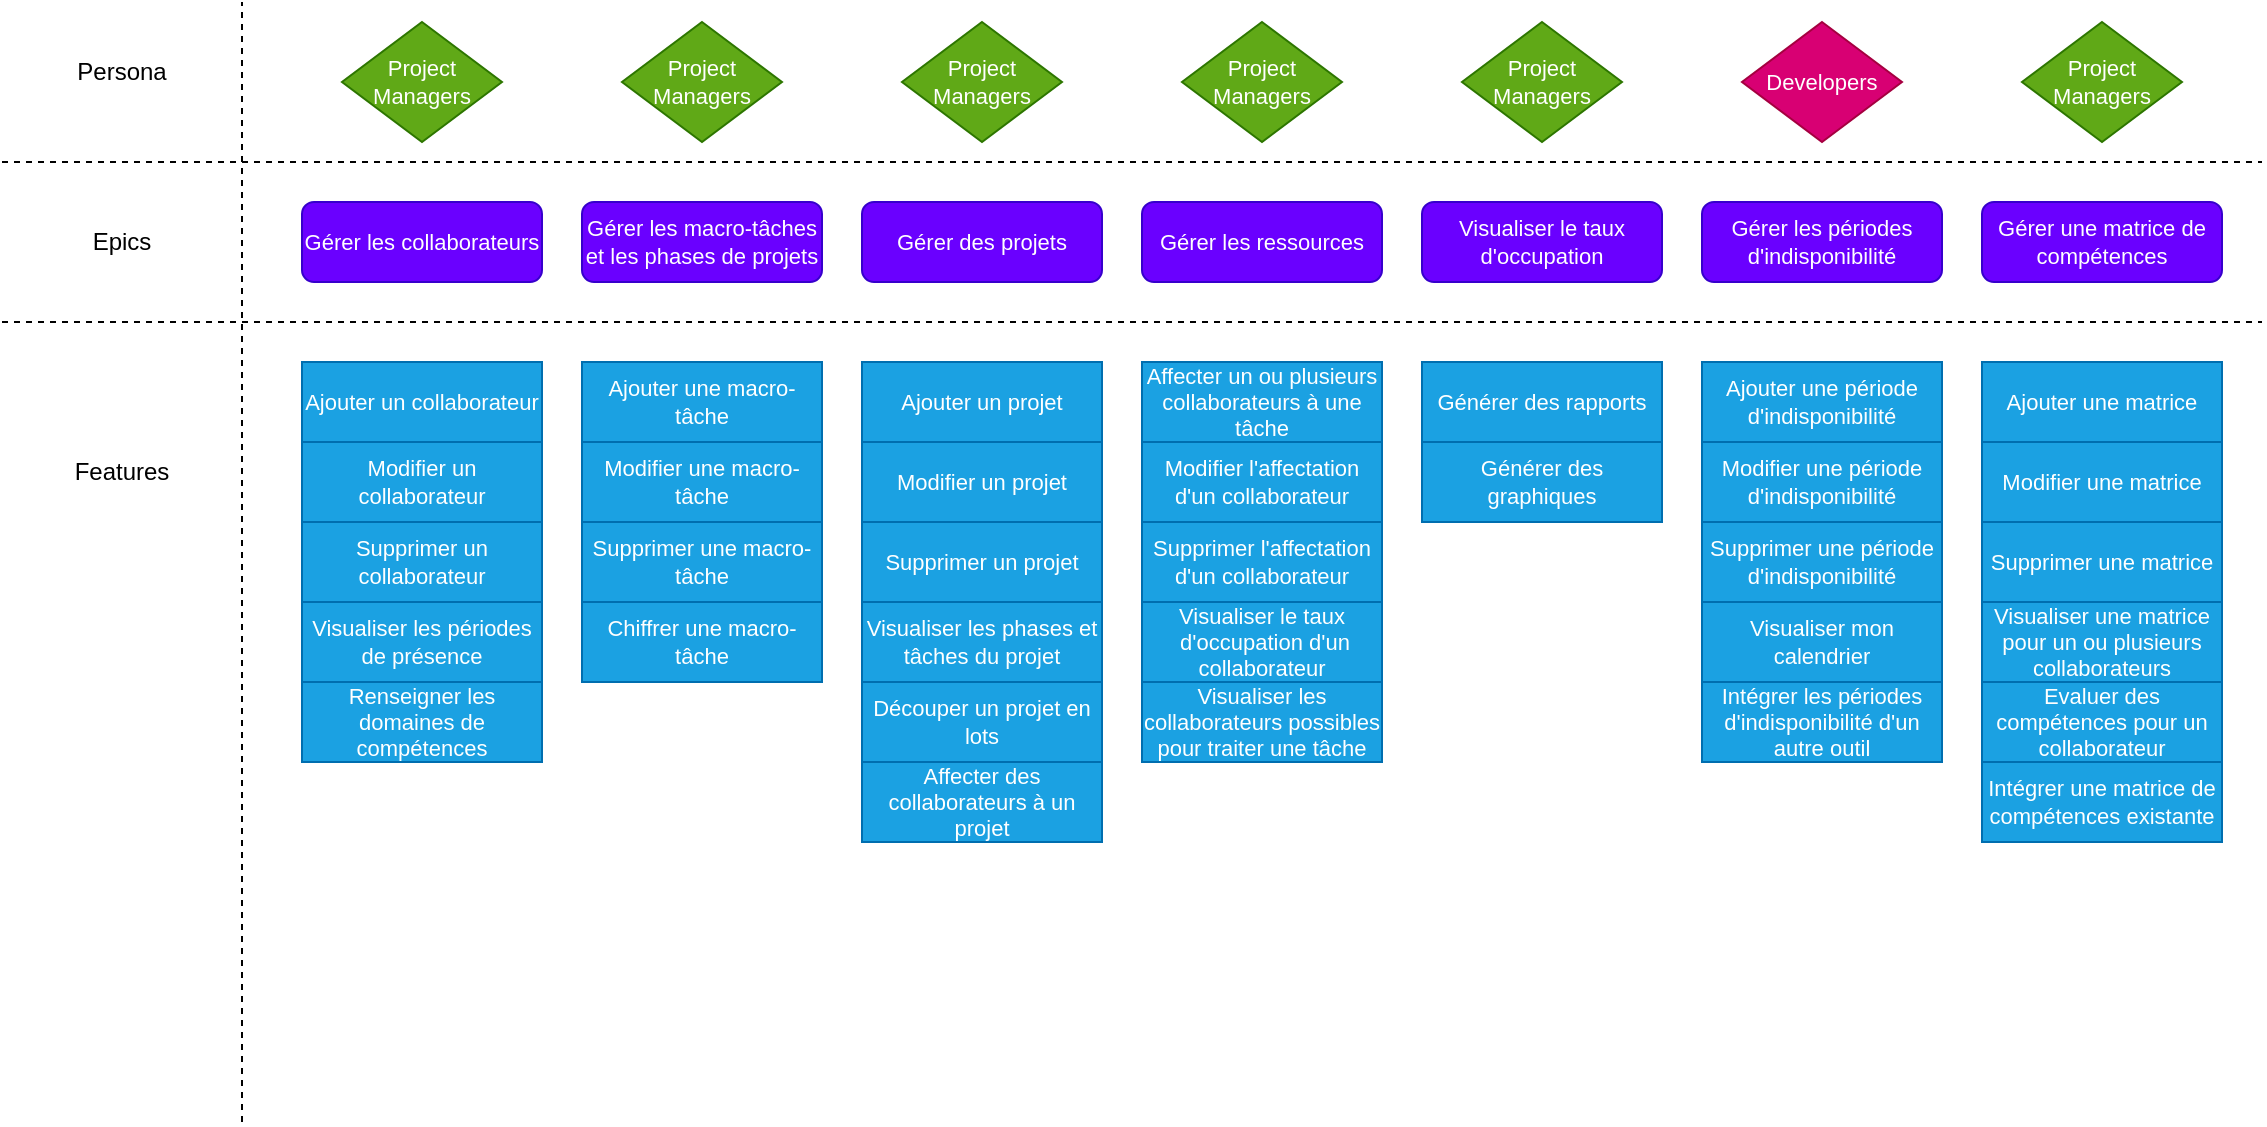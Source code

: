 <mxfile version="24.4.13" type="device">
  <diagram name="Page-1" id="1nS4NEEEwvPvnncqgwGQ">
    <mxGraphModel dx="1195" dy="643" grid="1" gridSize="10" guides="1" tooltips="1" connect="1" arrows="1" fold="1" page="1" pageScale="1" pageWidth="827" pageHeight="1169" math="0" shadow="0">
      <root>
        <mxCell id="0" />
        <mxCell id="1" parent="0" />
        <mxCell id="nnZAGek7UsCm-qJiRKqu-2" value="" style="endArrow=none;dashed=1;html=1;rounded=0;" edge="1" parent="1">
          <mxGeometry width="50" height="50" relative="1" as="geometry">
            <mxPoint x="120" y="600" as="sourcePoint" />
            <mxPoint x="120" y="40" as="targetPoint" />
          </mxGeometry>
        </mxCell>
        <mxCell id="nnZAGek7UsCm-qJiRKqu-3" value="Persona" style="text;html=1;align=center;verticalAlign=middle;whiteSpace=wrap;rounded=0;" vertex="1" parent="1">
          <mxGeometry x="30" y="60" width="60" height="30" as="geometry" />
        </mxCell>
        <mxCell id="nnZAGek7UsCm-qJiRKqu-4" value="Epics" style="text;html=1;align=center;verticalAlign=middle;whiteSpace=wrap;rounded=0;" vertex="1" parent="1">
          <mxGeometry x="30" y="145" width="60" height="30" as="geometry" />
        </mxCell>
        <mxCell id="nnZAGek7UsCm-qJiRKqu-6" value="Features" style="text;html=1;align=center;verticalAlign=middle;whiteSpace=wrap;rounded=0;" vertex="1" parent="1">
          <mxGeometry x="30" y="260" width="60" height="30" as="geometry" />
        </mxCell>
        <mxCell id="nnZAGek7UsCm-qJiRKqu-18" value="Gérer les collaborateurs" style="rounded=1;whiteSpace=wrap;html=1;fontSize=11;fillColor=#6a00ff;strokeColor=#3700CC;fontColor=#ffffff;" vertex="1" parent="1">
          <mxGeometry x="150" y="140" width="120" height="40" as="geometry" />
        </mxCell>
        <mxCell id="nnZAGek7UsCm-qJiRKqu-20" value="Gérer les macro-tâches et les phases de projets" style="rounded=1;whiteSpace=wrap;html=1;fontSize=11;fillColor=#6a00ff;strokeColor=#3700CC;fontColor=#ffffff;" vertex="1" parent="1">
          <mxGeometry x="290" y="140" width="120" height="40" as="geometry" />
        </mxCell>
        <mxCell id="nnZAGek7UsCm-qJiRKqu-21" value="" style="endArrow=none;dashed=1;html=1;rounded=0;" edge="1" parent="1">
          <mxGeometry width="50" height="50" relative="1" as="geometry">
            <mxPoint y="120" as="sourcePoint" />
            <mxPoint x="1130" y="120" as="targetPoint" />
          </mxGeometry>
        </mxCell>
        <mxCell id="nnZAGek7UsCm-qJiRKqu-22" value="" style="endArrow=none;dashed=1;html=1;rounded=0;" edge="1" parent="1">
          <mxGeometry width="50" height="50" relative="1" as="geometry">
            <mxPoint y="200" as="sourcePoint" />
            <mxPoint x="1130" y="200" as="targetPoint" />
          </mxGeometry>
        </mxCell>
        <mxCell id="nnZAGek7UsCm-qJiRKqu-23" value="Gérer des projets" style="rounded=1;whiteSpace=wrap;html=1;fontSize=11;fillColor=#6a00ff;strokeColor=#3700CC;fontColor=#ffffff;" vertex="1" parent="1">
          <mxGeometry x="430" y="140" width="120" height="40" as="geometry" />
        </mxCell>
        <mxCell id="nnZAGek7UsCm-qJiRKqu-24" value="Gérer les ressources" style="rounded=1;whiteSpace=wrap;html=1;fontSize=11;fillColor=#6a00ff;strokeColor=#3700CC;fontColor=#ffffff;" vertex="1" parent="1">
          <mxGeometry x="570" y="140" width="120" height="40" as="geometry" />
        </mxCell>
        <mxCell id="nnZAGek7UsCm-qJiRKqu-25" value="Visualiser le taux d&#39;occupation" style="rounded=1;whiteSpace=wrap;html=1;fontSize=11;fillColor=#6a00ff;strokeColor=#3700CC;fontColor=#ffffff;" vertex="1" parent="1">
          <mxGeometry x="710" y="140" width="120" height="40" as="geometry" />
        </mxCell>
        <mxCell id="nnZAGek7UsCm-qJiRKqu-26" value="Gérer les périodes d&#39;indisponibilité" style="rounded=1;whiteSpace=wrap;html=1;fontSize=11;fillColor=#6a00ff;strokeColor=#3700CC;fontColor=#ffffff;" vertex="1" parent="1">
          <mxGeometry x="850" y="140" width="120" height="40" as="geometry" />
        </mxCell>
        <mxCell id="nnZAGek7UsCm-qJiRKqu-29" value="Project&lt;div style=&quot;font-size: 11px;&quot;&gt;Managers&lt;/div&gt;" style="rhombus;whiteSpace=wrap;html=1;fontSize=11;fillColor=#60a917;strokeColor=#2D7600;fontColor=#ffffff;" vertex="1" parent="1">
          <mxGeometry x="170" y="50" width="80" height="60" as="geometry" />
        </mxCell>
        <mxCell id="nnZAGek7UsCm-qJiRKqu-31" value="Project&lt;div style=&quot;font-size: 11px;&quot;&gt;Managers&lt;/div&gt;" style="rhombus;whiteSpace=wrap;html=1;fontSize=11;fillColor=#60a917;strokeColor=#2D7600;fontColor=#ffffff;" vertex="1" parent="1">
          <mxGeometry x="310" y="50" width="80" height="60" as="geometry" />
        </mxCell>
        <mxCell id="nnZAGek7UsCm-qJiRKqu-34" value="Developers" style="rhombus;whiteSpace=wrap;html=1;fontSize=11;fillColor=#d80073;strokeColor=#A50040;fontColor=#ffffff;" vertex="1" parent="1">
          <mxGeometry x="870" y="50" width="80" height="60" as="geometry" />
        </mxCell>
        <mxCell id="nnZAGek7UsCm-qJiRKqu-35" value="Project&lt;div style=&quot;font-size: 11px;&quot;&gt;Managers&lt;/div&gt;" style="rhombus;whiteSpace=wrap;html=1;fontSize=11;fillColor=#60a917;strokeColor=#2D7600;fontColor=#ffffff;" vertex="1" parent="1">
          <mxGeometry x="450" y="50" width="80" height="60" as="geometry" />
        </mxCell>
        <mxCell id="nnZAGek7UsCm-qJiRKqu-36" value="Project&lt;div style=&quot;font-size: 11px;&quot;&gt;Managers&lt;/div&gt;" style="rhombus;whiteSpace=wrap;html=1;fontSize=11;fillColor=#60a917;strokeColor=#2D7600;fontColor=#ffffff;" vertex="1" parent="1">
          <mxGeometry x="590" y="50" width="80" height="60" as="geometry" />
        </mxCell>
        <mxCell id="nnZAGek7UsCm-qJiRKqu-37" value="Project&lt;div style=&quot;font-size: 11px;&quot;&gt;Managers&lt;/div&gt;" style="rhombus;whiteSpace=wrap;html=1;fontSize=11;fillColor=#60a917;strokeColor=#2D7600;fontColor=#ffffff;" vertex="1" parent="1">
          <mxGeometry x="730" y="50" width="80" height="60" as="geometry" />
        </mxCell>
        <mxCell id="nnZAGek7UsCm-qJiRKqu-40" value="Ajouter un collaborateur" style="rounded=0;whiteSpace=wrap;html=1;fontSize=11;fillColor=#1ba1e2;fontColor=#ffffff;strokeColor=#006EAF;" vertex="1" parent="1">
          <mxGeometry x="150" y="220" width="120" height="40" as="geometry" />
        </mxCell>
        <mxCell id="nnZAGek7UsCm-qJiRKqu-42" value="Modifier un collaborateur" style="rounded=0;whiteSpace=wrap;html=1;fontSize=11;fillColor=#1ba1e2;fontColor=#ffffff;strokeColor=#006EAF;" vertex="1" parent="1">
          <mxGeometry x="150" y="260" width="120" height="40" as="geometry" />
        </mxCell>
        <mxCell id="nnZAGek7UsCm-qJiRKqu-43" value="Supprimer un collaborateur" style="rounded=0;whiteSpace=wrap;html=1;fontSize=11;fillColor=#1ba1e2;fontColor=#ffffff;strokeColor=#006EAF;" vertex="1" parent="1">
          <mxGeometry x="150" y="300" width="120" height="40" as="geometry" />
        </mxCell>
        <mxCell id="nnZAGek7UsCm-qJiRKqu-44" value="Visualiser les périodes de présence" style="rounded=0;whiteSpace=wrap;html=1;fontSize=11;fillColor=#1ba1e2;fontColor=#ffffff;strokeColor=#006EAF;" vertex="1" parent="1">
          <mxGeometry x="150" y="340" width="120" height="40" as="geometry" />
        </mxCell>
        <mxCell id="nnZAGek7UsCm-qJiRKqu-49" value="Ajouter une macro-tâche" style="rounded=0;whiteSpace=wrap;html=1;fontSize=11;fillColor=#1ba1e2;fontColor=#ffffff;strokeColor=#006EAF;" vertex="1" parent="1">
          <mxGeometry x="290" y="220" width="120" height="40" as="geometry" />
        </mxCell>
        <mxCell id="nnZAGek7UsCm-qJiRKqu-50" value="Modifier une macro-tâche" style="rounded=0;whiteSpace=wrap;html=1;fontSize=11;fillColor=#1ba1e2;fontColor=#ffffff;strokeColor=#006EAF;" vertex="1" parent="1">
          <mxGeometry x="290" y="260" width="120" height="40" as="geometry" />
        </mxCell>
        <mxCell id="nnZAGek7UsCm-qJiRKqu-51" value="Supprimer une macro-tâche" style="rounded=0;whiteSpace=wrap;html=1;fontSize=11;fillColor=#1ba1e2;fontColor=#ffffff;strokeColor=#006EAF;" vertex="1" parent="1">
          <mxGeometry x="290" y="300" width="120" height="40" as="geometry" />
        </mxCell>
        <mxCell id="nnZAGek7UsCm-qJiRKqu-52" value="Chiffrer une macro-tâche" style="rounded=0;whiteSpace=wrap;html=1;fontSize=11;fillColor=#1ba1e2;fontColor=#ffffff;strokeColor=#006EAF;" vertex="1" parent="1">
          <mxGeometry x="290" y="340" width="120" height="40" as="geometry" />
        </mxCell>
        <mxCell id="nnZAGek7UsCm-qJiRKqu-53" value="Ajouter un projet" style="rounded=0;whiteSpace=wrap;html=1;fontSize=11;fillColor=#1ba1e2;fontColor=#ffffff;strokeColor=#006EAF;" vertex="1" parent="1">
          <mxGeometry x="430" y="220" width="120" height="40" as="geometry" />
        </mxCell>
        <mxCell id="nnZAGek7UsCm-qJiRKqu-54" value="Modifier un projet" style="rounded=0;whiteSpace=wrap;html=1;fontSize=11;fillColor=#1ba1e2;fontColor=#ffffff;strokeColor=#006EAF;" vertex="1" parent="1">
          <mxGeometry x="430" y="260" width="120" height="40" as="geometry" />
        </mxCell>
        <mxCell id="nnZAGek7UsCm-qJiRKqu-55" value="Supprimer un projet" style="rounded=0;whiteSpace=wrap;html=1;fontSize=11;fillColor=#1ba1e2;fontColor=#ffffff;strokeColor=#006EAF;" vertex="1" parent="1">
          <mxGeometry x="430" y="300" width="120" height="40" as="geometry" />
        </mxCell>
        <mxCell id="nnZAGek7UsCm-qJiRKqu-56" value="Visualiser les phases et tâches du projet" style="rounded=0;whiteSpace=wrap;html=1;fontSize=11;fillColor=#1ba1e2;fontColor=#ffffff;strokeColor=#006EAF;" vertex="1" parent="1">
          <mxGeometry x="430" y="340" width="120" height="40" as="geometry" />
        </mxCell>
        <mxCell id="nnZAGek7UsCm-qJiRKqu-57" value="Découper un projet en lots" style="rounded=0;whiteSpace=wrap;html=1;fontSize=11;fillColor=#1ba1e2;fontColor=#ffffff;strokeColor=#006EAF;" vertex="1" parent="1">
          <mxGeometry x="430" y="380" width="120" height="40" as="geometry" />
        </mxCell>
        <mxCell id="nnZAGek7UsCm-qJiRKqu-58" value="Affecter un ou plusieurs collaborateurs à une tâche" style="rounded=0;whiteSpace=wrap;html=1;fontSize=11;fillColor=#1ba1e2;fontColor=#ffffff;strokeColor=#006EAF;" vertex="1" parent="1">
          <mxGeometry x="570" y="220" width="120" height="40" as="geometry" />
        </mxCell>
        <mxCell id="nnZAGek7UsCm-qJiRKqu-59" value="Modifier l&#39;affectation d&#39;un collaborateur" style="rounded=0;whiteSpace=wrap;html=1;fontSize=11;fillColor=#1ba1e2;fontColor=#ffffff;strokeColor=#006EAF;" vertex="1" parent="1">
          <mxGeometry x="570" y="260" width="120" height="40" as="geometry" />
        </mxCell>
        <mxCell id="nnZAGek7UsCm-qJiRKqu-60" value="Supprimer l&#39;affectation d&#39;un collaborateur" style="rounded=0;whiteSpace=wrap;html=1;fontSize=11;fillColor=#1ba1e2;fontColor=#ffffff;strokeColor=#006EAF;" vertex="1" parent="1">
          <mxGeometry x="570" y="300" width="120" height="40" as="geometry" />
        </mxCell>
        <mxCell id="nnZAGek7UsCm-qJiRKqu-61" value="Visualiser le taux&lt;div style=&quot;font-size: 11px;&quot;&gt;&amp;nbsp;d&#39;occupation d&#39;un collaborateur&lt;/div&gt;" style="rounded=0;whiteSpace=wrap;html=1;fontSize=11;fillColor=#1ba1e2;fontColor=#ffffff;strokeColor=#006EAF;" vertex="1" parent="1">
          <mxGeometry x="570" y="340" width="120" height="40" as="geometry" />
        </mxCell>
        <mxCell id="nnZAGek7UsCm-qJiRKqu-62" value="Visualiser les collaborateurs possibles pour traiter une tâche" style="rounded=0;whiteSpace=wrap;html=1;fontSize=11;fillColor=#1ba1e2;fontColor=#ffffff;strokeColor=#006EAF;" vertex="1" parent="1">
          <mxGeometry x="570" y="380" width="120" height="40" as="geometry" />
        </mxCell>
        <mxCell id="nnZAGek7UsCm-qJiRKqu-63" value="Renseigner les domaines de compétences" style="rounded=0;whiteSpace=wrap;html=1;fontSize=11;fillColor=#1ba1e2;fontColor=#ffffff;strokeColor=#006EAF;" vertex="1" parent="1">
          <mxGeometry x="150" y="380" width="120" height="40" as="geometry" />
        </mxCell>
        <mxCell id="nnZAGek7UsCm-qJiRKqu-64" value="Gérer une matrice de compétences" style="rounded=1;whiteSpace=wrap;html=1;fontSize=11;fillColor=#6a00ff;strokeColor=#3700CC;fontColor=#ffffff;" vertex="1" parent="1">
          <mxGeometry x="990" y="140" width="120" height="40" as="geometry" />
        </mxCell>
        <mxCell id="nnZAGek7UsCm-qJiRKqu-66" value="Project&lt;div style=&quot;font-size: 11px;&quot;&gt;Managers&lt;/div&gt;" style="rhombus;whiteSpace=wrap;html=1;fontSize=11;fillColor=#60a917;strokeColor=#2D7600;fontColor=#ffffff;" vertex="1" parent="1">
          <mxGeometry x="1010" y="50" width="80" height="60" as="geometry" />
        </mxCell>
        <mxCell id="nnZAGek7UsCm-qJiRKqu-68" value="Ajouter une matrice" style="rounded=0;whiteSpace=wrap;html=1;fontSize=11;fillColor=#1ba1e2;fontColor=#ffffff;strokeColor=#006EAF;" vertex="1" parent="1">
          <mxGeometry x="990" y="220" width="120" height="40" as="geometry" />
        </mxCell>
        <mxCell id="nnZAGek7UsCm-qJiRKqu-69" value="Modifier une matrice" style="rounded=0;whiteSpace=wrap;html=1;fontSize=11;fillColor=#1ba1e2;fontColor=#ffffff;strokeColor=#006EAF;" vertex="1" parent="1">
          <mxGeometry x="990" y="260" width="120" height="40" as="geometry" />
        </mxCell>
        <mxCell id="nnZAGek7UsCm-qJiRKqu-70" value="Supprimer une matrice" style="rounded=0;whiteSpace=wrap;html=1;fontSize=11;fillColor=#1ba1e2;fontColor=#ffffff;strokeColor=#006EAF;" vertex="1" parent="1">
          <mxGeometry x="990" y="300" width="120" height="40" as="geometry" />
        </mxCell>
        <mxCell id="nnZAGek7UsCm-qJiRKqu-71" value="Visualiser une matrice pour un ou plusieurs collaborateurs" style="rounded=0;whiteSpace=wrap;html=1;fontSize=11;fillColor=#1ba1e2;fontColor=#ffffff;strokeColor=#006EAF;" vertex="1" parent="1">
          <mxGeometry x="990" y="340" width="120" height="40" as="geometry" />
        </mxCell>
        <mxCell id="nnZAGek7UsCm-qJiRKqu-72" value="Evaluer des compétences pour un collaborateur" style="rounded=0;whiteSpace=wrap;html=1;fontSize=11;fillColor=#1ba1e2;fontColor=#ffffff;strokeColor=#006EAF;" vertex="1" parent="1">
          <mxGeometry x="990" y="380" width="120" height="40" as="geometry" />
        </mxCell>
        <mxCell id="nnZAGek7UsCm-qJiRKqu-87" value="Générer des rapports" style="rounded=0;whiteSpace=wrap;html=1;fontSize=11;fillColor=#1ba1e2;fontColor=#ffffff;strokeColor=#006EAF;" vertex="1" parent="1">
          <mxGeometry x="710" y="220" width="120" height="40" as="geometry" />
        </mxCell>
        <mxCell id="nnZAGek7UsCm-qJiRKqu-88" value="Générer des graphiques" style="rounded=0;whiteSpace=wrap;html=1;fontSize=11;fillColor=#1ba1e2;fontColor=#ffffff;strokeColor=#006EAF;" vertex="1" parent="1">
          <mxGeometry x="710" y="260" width="120" height="40" as="geometry" />
        </mxCell>
        <mxCell id="nnZAGek7UsCm-qJiRKqu-92" value="Affecter des collaborateurs à un projet" style="rounded=0;whiteSpace=wrap;html=1;fontSize=11;fillColor=#1ba1e2;fontColor=#ffffff;strokeColor=#006EAF;" vertex="1" parent="1">
          <mxGeometry x="430" y="420" width="120" height="40" as="geometry" />
        </mxCell>
        <mxCell id="nnZAGek7UsCm-qJiRKqu-93" value="Ajouter une période d&#39;indisponibilité" style="rounded=0;whiteSpace=wrap;html=1;fontSize=11;fillColor=#1ba1e2;fontColor=#ffffff;strokeColor=#006EAF;" vertex="1" parent="1">
          <mxGeometry x="850" y="220" width="120" height="40" as="geometry" />
        </mxCell>
        <mxCell id="nnZAGek7UsCm-qJiRKqu-94" value="Intégrer une matrice de compétences existante" style="rounded=0;whiteSpace=wrap;html=1;fontSize=11;fillColor=#1ba1e2;fontColor=#ffffff;strokeColor=#006EAF;" vertex="1" parent="1">
          <mxGeometry x="990" y="420" width="120" height="40" as="geometry" />
        </mxCell>
        <mxCell id="nnZAGek7UsCm-qJiRKqu-95" value="Modifier une période d&#39;indisponibilité" style="rounded=0;whiteSpace=wrap;html=1;fontSize=11;fillColor=#1ba1e2;fontColor=#ffffff;strokeColor=#006EAF;" vertex="1" parent="1">
          <mxGeometry x="850" y="260" width="120" height="40" as="geometry" />
        </mxCell>
        <mxCell id="nnZAGek7UsCm-qJiRKqu-96" value="Supprimer une période d&#39;indisponibilité" style="rounded=0;whiteSpace=wrap;html=1;fontSize=11;fillColor=#1ba1e2;fontColor=#ffffff;strokeColor=#006EAF;" vertex="1" parent="1">
          <mxGeometry x="850" y="300" width="120" height="40" as="geometry" />
        </mxCell>
        <mxCell id="nnZAGek7UsCm-qJiRKqu-97" value="Visualiser mon calendrier" style="rounded=0;whiteSpace=wrap;html=1;fontSize=11;fillColor=#1ba1e2;fontColor=#ffffff;strokeColor=#006EAF;" vertex="1" parent="1">
          <mxGeometry x="850" y="340" width="120" height="40" as="geometry" />
        </mxCell>
        <mxCell id="nnZAGek7UsCm-qJiRKqu-98" value="Intégrer les périodes d&#39;indisponibilité d&#39;un autre outil" style="rounded=0;whiteSpace=wrap;html=1;fontSize=11;fillColor=#1ba1e2;fontColor=#ffffff;strokeColor=#006EAF;" vertex="1" parent="1">
          <mxGeometry x="850" y="380" width="120" height="40" as="geometry" />
        </mxCell>
      </root>
    </mxGraphModel>
  </diagram>
</mxfile>
